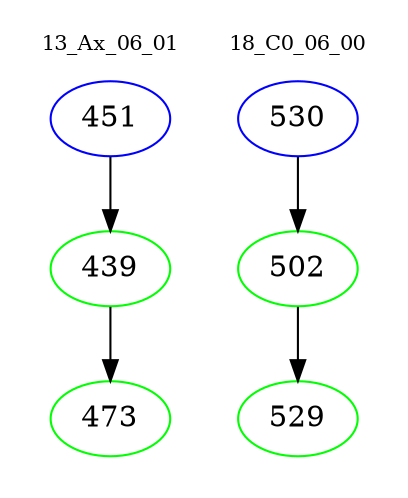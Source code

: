 digraph{
subgraph cluster_0 {
color = white
label = "13_Ax_06_01";
fontsize=10;
T0_451 [label="451", color="blue"]
T0_451 -> T0_439 [color="black"]
T0_439 [label="439", color="green"]
T0_439 -> T0_473 [color="black"]
T0_473 [label="473", color="green"]
}
subgraph cluster_1 {
color = white
label = "18_C0_06_00";
fontsize=10;
T1_530 [label="530", color="blue"]
T1_530 -> T1_502 [color="black"]
T1_502 [label="502", color="green"]
T1_502 -> T1_529 [color="black"]
T1_529 [label="529", color="green"]
}
}

